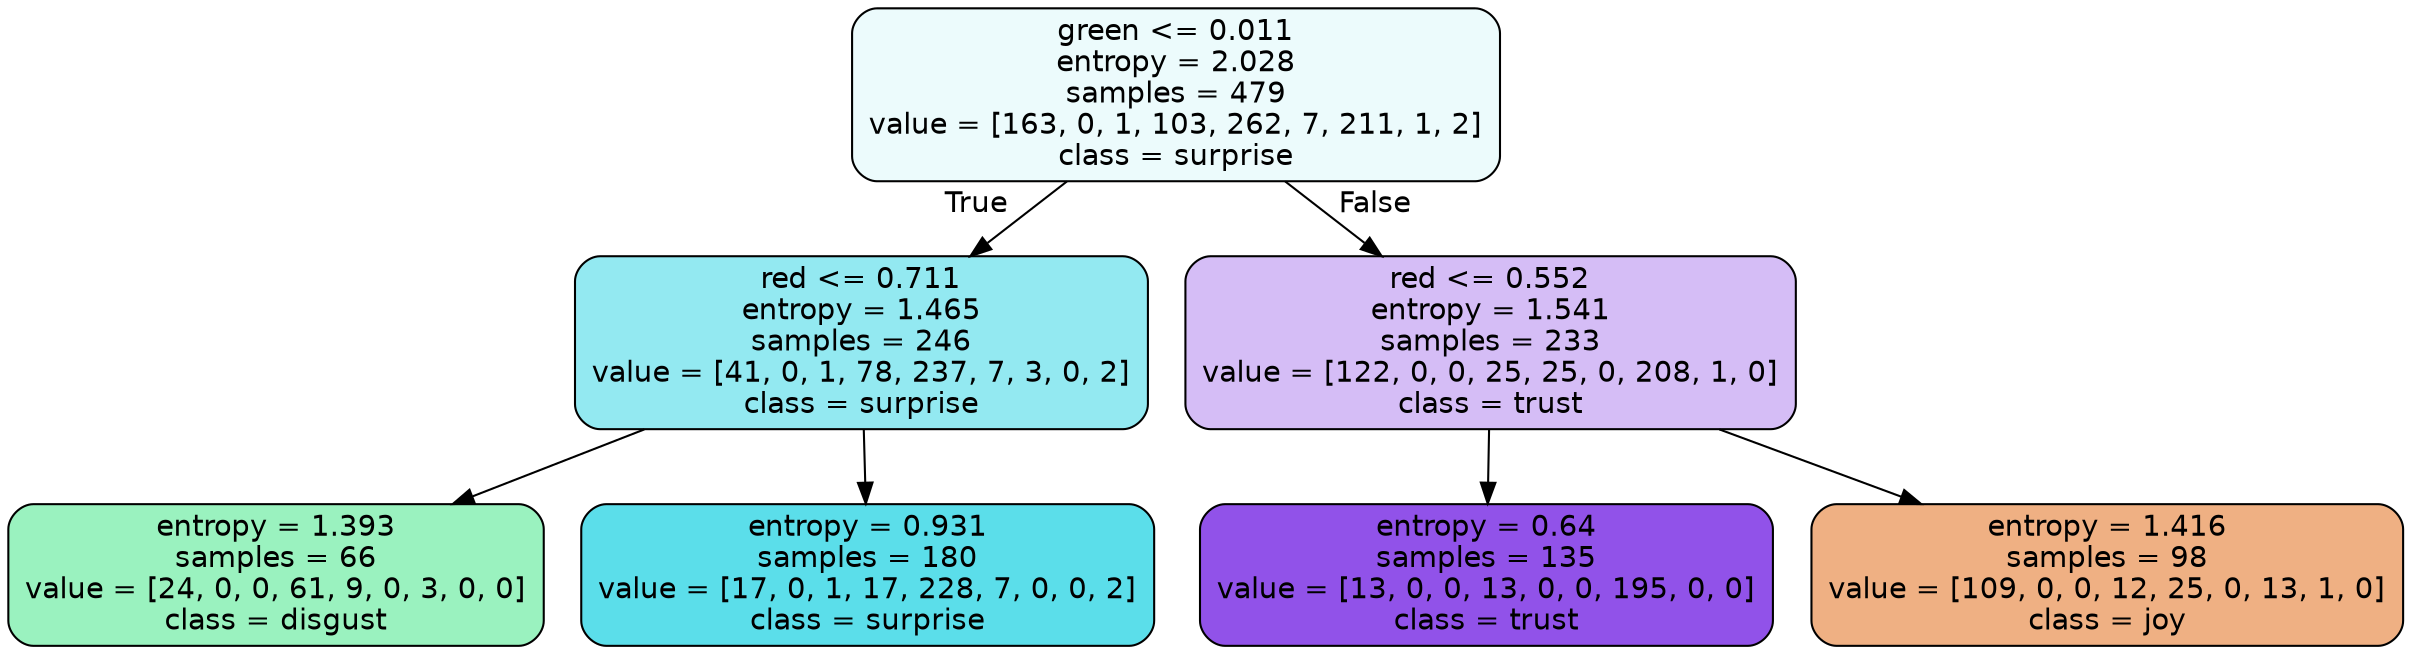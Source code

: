 digraph Tree {
node [shape=box, style="filled, rounded", color="black", fontname=helvetica] ;
edge [fontname=helvetica] ;
0 [label="green <= 0.011\nentropy = 2.028\nsamples = 479\nvalue = [163, 0, 1, 103, 262, 7, 211, 1, 2]\nclass = surprise", fillcolor="#39d7e518"] ;
1 [label="red <= 0.711\nentropy = 1.465\nsamples = 246\nvalue = [41, 0, 1, 78, 237, 7, 3, 0, 2]\nclass = surprise", fillcolor="#39d7e58b"] ;
0 -> 1 [labeldistance=2.5, labelangle=45, headlabel="True"] ;
2 [label="entropy = 1.393\nsamples = 66\nvalue = [24, 0, 0, 61, 9, 0, 3, 0, 0]\nclass = disgust", fillcolor="#39e58181"] ;
1 -> 2 ;
3 [label="entropy = 0.931\nsamples = 180\nvalue = [17, 0, 1, 17, 228, 7, 0, 0, 2]\nclass = surprise", fillcolor="#39d7e5d3"] ;
1 -> 3 ;
4 [label="red <= 0.552\nentropy = 1.541\nsamples = 233\nvalue = [122, 0, 0, 25, 25, 0, 208, 1, 0]\nclass = trust", fillcolor="#8139e555"] ;
0 -> 4 [labeldistance=2.5, labelangle=-45, headlabel="False"] ;
5 [label="entropy = 0.64\nsamples = 135\nvalue = [13, 0, 0, 13, 0, 0, 195, 0, 0]\nclass = trust", fillcolor="#8139e5df"] ;
4 -> 5 ;
6 [label="entropy = 1.416\nsamples = 98\nvalue = [109, 0, 0, 12, 25, 0, 13, 1, 0]\nclass = joy", fillcolor="#e581399f"] ;
4 -> 6 ;
}
